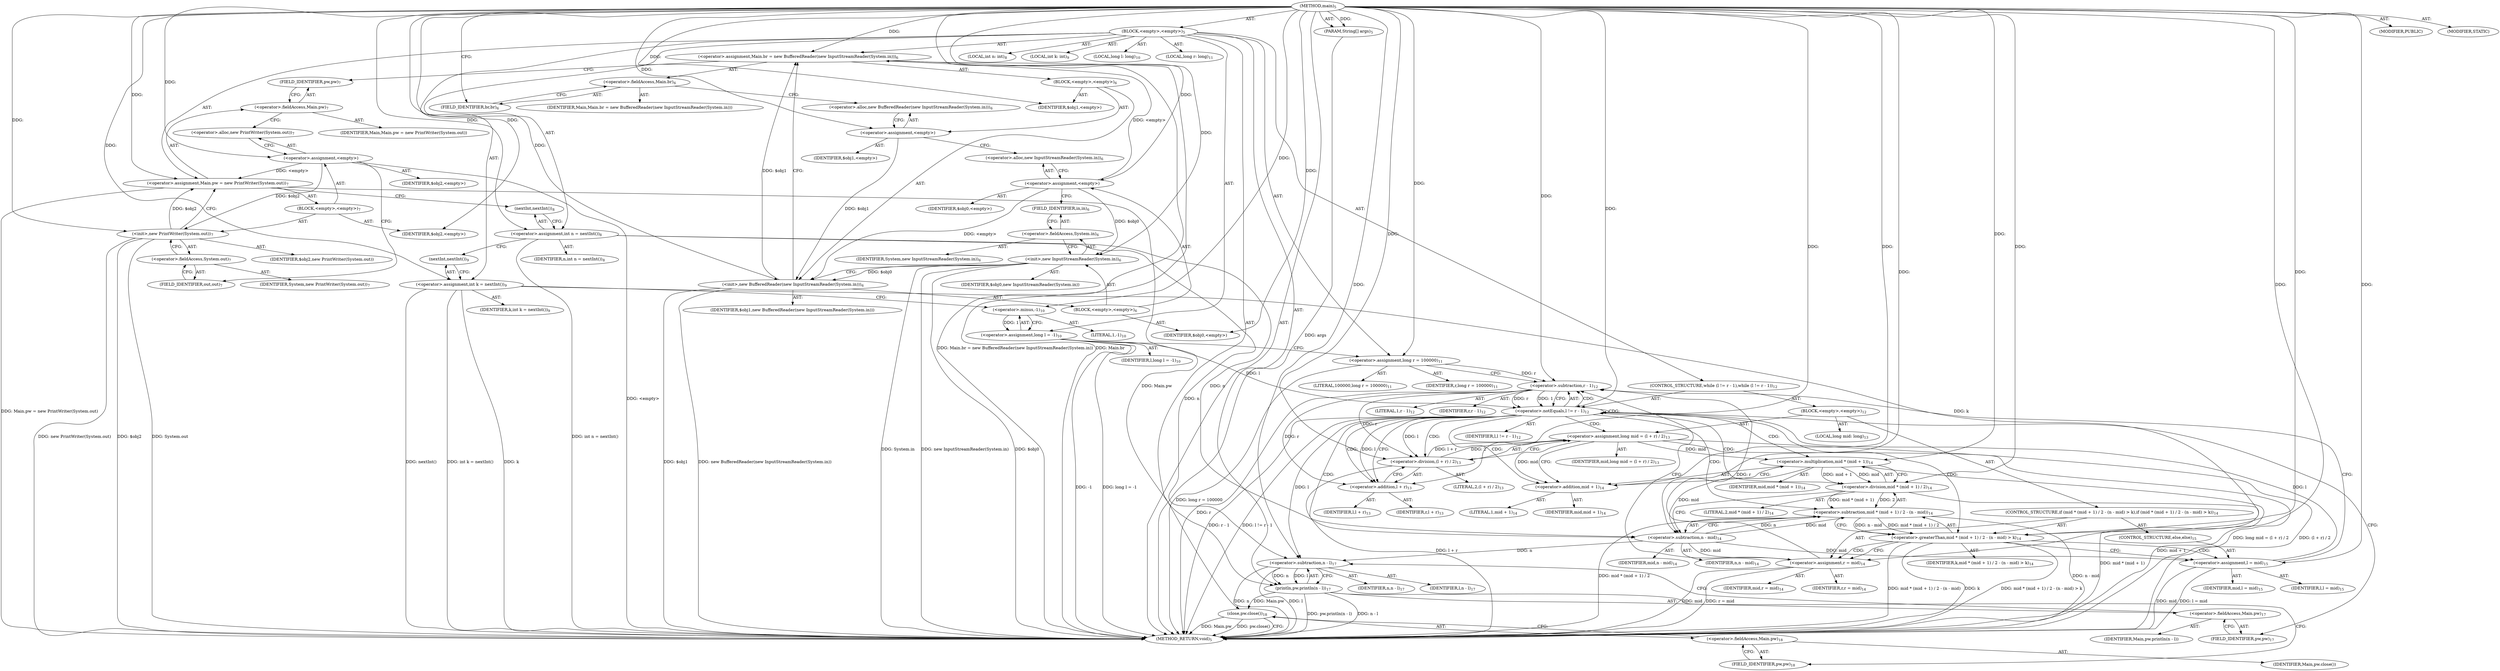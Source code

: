 digraph "main" {  
"19" [label = <(METHOD,main)<SUB>5</SUB>> ]
"20" [label = <(PARAM,String[] args)<SUB>5</SUB>> ]
"21" [label = <(BLOCK,&lt;empty&gt;,&lt;empty&gt;)<SUB>5</SUB>> ]
"22" [label = <(&lt;operator&gt;.assignment,Main.br = new BufferedReader(new InputStreamReader(System.in)))<SUB>6</SUB>> ]
"23" [label = <(&lt;operator&gt;.fieldAccess,Main.br)<SUB>6</SUB>> ]
"24" [label = <(IDENTIFIER,Main,Main.br = new BufferedReader(new InputStreamReader(System.in)))> ]
"25" [label = <(FIELD_IDENTIFIER,br,br)<SUB>6</SUB>> ]
"26" [label = <(BLOCK,&lt;empty&gt;,&lt;empty&gt;)<SUB>6</SUB>> ]
"27" [label = <(&lt;operator&gt;.assignment,&lt;empty&gt;)> ]
"28" [label = <(IDENTIFIER,$obj1,&lt;empty&gt;)> ]
"29" [label = <(&lt;operator&gt;.alloc,new BufferedReader(new InputStreamReader(System.in)))<SUB>6</SUB>> ]
"30" [label = <(&lt;init&gt;,new BufferedReader(new InputStreamReader(System.in)))<SUB>6</SUB>> ]
"31" [label = <(IDENTIFIER,$obj1,new BufferedReader(new InputStreamReader(System.in)))> ]
"32" [label = <(BLOCK,&lt;empty&gt;,&lt;empty&gt;)<SUB>6</SUB>> ]
"33" [label = <(&lt;operator&gt;.assignment,&lt;empty&gt;)> ]
"34" [label = <(IDENTIFIER,$obj0,&lt;empty&gt;)> ]
"35" [label = <(&lt;operator&gt;.alloc,new InputStreamReader(System.in))<SUB>6</SUB>> ]
"36" [label = <(&lt;init&gt;,new InputStreamReader(System.in))<SUB>6</SUB>> ]
"37" [label = <(IDENTIFIER,$obj0,new InputStreamReader(System.in))> ]
"38" [label = <(&lt;operator&gt;.fieldAccess,System.in)<SUB>6</SUB>> ]
"39" [label = <(IDENTIFIER,System,new InputStreamReader(System.in))<SUB>6</SUB>> ]
"40" [label = <(FIELD_IDENTIFIER,in,in)<SUB>6</SUB>> ]
"41" [label = <(IDENTIFIER,$obj0,&lt;empty&gt;)> ]
"42" [label = <(IDENTIFIER,$obj1,&lt;empty&gt;)> ]
"43" [label = <(&lt;operator&gt;.assignment,Main.pw = new PrintWriter(System.out))<SUB>7</SUB>> ]
"44" [label = <(&lt;operator&gt;.fieldAccess,Main.pw)<SUB>7</SUB>> ]
"45" [label = <(IDENTIFIER,Main,Main.pw = new PrintWriter(System.out))> ]
"46" [label = <(FIELD_IDENTIFIER,pw,pw)<SUB>7</SUB>> ]
"47" [label = <(BLOCK,&lt;empty&gt;,&lt;empty&gt;)<SUB>7</SUB>> ]
"48" [label = <(&lt;operator&gt;.assignment,&lt;empty&gt;)> ]
"49" [label = <(IDENTIFIER,$obj2,&lt;empty&gt;)> ]
"50" [label = <(&lt;operator&gt;.alloc,new PrintWriter(System.out))<SUB>7</SUB>> ]
"51" [label = <(&lt;init&gt;,new PrintWriter(System.out))<SUB>7</SUB>> ]
"52" [label = <(IDENTIFIER,$obj2,new PrintWriter(System.out))> ]
"53" [label = <(&lt;operator&gt;.fieldAccess,System.out)<SUB>7</SUB>> ]
"54" [label = <(IDENTIFIER,System,new PrintWriter(System.out))<SUB>7</SUB>> ]
"55" [label = <(FIELD_IDENTIFIER,out,out)<SUB>7</SUB>> ]
"56" [label = <(IDENTIFIER,$obj2,&lt;empty&gt;)> ]
"57" [label = <(LOCAL,int n: int)<SUB>8</SUB>> ]
"58" [label = <(&lt;operator&gt;.assignment,int n = nextInt())<SUB>8</SUB>> ]
"59" [label = <(IDENTIFIER,n,int n = nextInt())<SUB>8</SUB>> ]
"60" [label = <(nextInt,nextInt())<SUB>8</SUB>> ]
"61" [label = <(LOCAL,int k: int)<SUB>9</SUB>> ]
"62" [label = <(&lt;operator&gt;.assignment,int k = nextInt())<SUB>9</SUB>> ]
"63" [label = <(IDENTIFIER,k,int k = nextInt())<SUB>9</SUB>> ]
"64" [label = <(nextInt,nextInt())<SUB>9</SUB>> ]
"65" [label = <(LOCAL,long l: long)<SUB>10</SUB>> ]
"66" [label = <(&lt;operator&gt;.assignment,long l = -1)<SUB>10</SUB>> ]
"67" [label = <(IDENTIFIER,l,long l = -1)<SUB>10</SUB>> ]
"68" [label = <(&lt;operator&gt;.minus,-1)<SUB>10</SUB>> ]
"69" [label = <(LITERAL,1,-1)<SUB>10</SUB>> ]
"70" [label = <(LOCAL,long r: long)<SUB>11</SUB>> ]
"71" [label = <(&lt;operator&gt;.assignment,long r = 100000)<SUB>11</SUB>> ]
"72" [label = <(IDENTIFIER,r,long r = 100000)<SUB>11</SUB>> ]
"73" [label = <(LITERAL,100000,long r = 100000)<SUB>11</SUB>> ]
"74" [label = <(CONTROL_STRUCTURE,while (l != r - 1),while (l != r - 1))<SUB>12</SUB>> ]
"75" [label = <(&lt;operator&gt;.notEquals,l != r - 1)<SUB>12</SUB>> ]
"76" [label = <(IDENTIFIER,l,l != r - 1)<SUB>12</SUB>> ]
"77" [label = <(&lt;operator&gt;.subtraction,r - 1)<SUB>12</SUB>> ]
"78" [label = <(IDENTIFIER,r,r - 1)<SUB>12</SUB>> ]
"79" [label = <(LITERAL,1,r - 1)<SUB>12</SUB>> ]
"80" [label = <(BLOCK,&lt;empty&gt;,&lt;empty&gt;)<SUB>12</SUB>> ]
"81" [label = <(LOCAL,long mid: long)<SUB>13</SUB>> ]
"82" [label = <(&lt;operator&gt;.assignment,long mid = (l + r) / 2)<SUB>13</SUB>> ]
"83" [label = <(IDENTIFIER,mid,long mid = (l + r) / 2)<SUB>13</SUB>> ]
"84" [label = <(&lt;operator&gt;.division,(l + r) / 2)<SUB>13</SUB>> ]
"85" [label = <(&lt;operator&gt;.addition,l + r)<SUB>13</SUB>> ]
"86" [label = <(IDENTIFIER,l,l + r)<SUB>13</SUB>> ]
"87" [label = <(IDENTIFIER,r,l + r)<SUB>13</SUB>> ]
"88" [label = <(LITERAL,2,(l + r) / 2)<SUB>13</SUB>> ]
"89" [label = <(CONTROL_STRUCTURE,if (mid * (mid + 1) / 2 - (n - mid) &gt; k),if (mid * (mid + 1) / 2 - (n - mid) &gt; k))<SUB>14</SUB>> ]
"90" [label = <(&lt;operator&gt;.greaterThan,mid * (mid + 1) / 2 - (n - mid) &gt; k)<SUB>14</SUB>> ]
"91" [label = <(&lt;operator&gt;.subtraction,mid * (mid + 1) / 2 - (n - mid))<SUB>14</SUB>> ]
"92" [label = <(&lt;operator&gt;.division,mid * (mid + 1) / 2)<SUB>14</SUB>> ]
"93" [label = <(&lt;operator&gt;.multiplication,mid * (mid + 1))<SUB>14</SUB>> ]
"94" [label = <(IDENTIFIER,mid,mid * (mid + 1))<SUB>14</SUB>> ]
"95" [label = <(&lt;operator&gt;.addition,mid + 1)<SUB>14</SUB>> ]
"96" [label = <(IDENTIFIER,mid,mid + 1)<SUB>14</SUB>> ]
"97" [label = <(LITERAL,1,mid + 1)<SUB>14</SUB>> ]
"98" [label = <(LITERAL,2,mid * (mid + 1) / 2)<SUB>14</SUB>> ]
"99" [label = <(&lt;operator&gt;.subtraction,n - mid)<SUB>14</SUB>> ]
"100" [label = <(IDENTIFIER,n,n - mid)<SUB>14</SUB>> ]
"101" [label = <(IDENTIFIER,mid,n - mid)<SUB>14</SUB>> ]
"102" [label = <(IDENTIFIER,k,mid * (mid + 1) / 2 - (n - mid) &gt; k)<SUB>14</SUB>> ]
"103" [label = <(&lt;operator&gt;.assignment,r = mid)<SUB>14</SUB>> ]
"104" [label = <(IDENTIFIER,r,r = mid)<SUB>14</SUB>> ]
"105" [label = <(IDENTIFIER,mid,r = mid)<SUB>14</SUB>> ]
"106" [label = <(CONTROL_STRUCTURE,else,else)<SUB>15</SUB>> ]
"107" [label = <(&lt;operator&gt;.assignment,l = mid)<SUB>15</SUB>> ]
"108" [label = <(IDENTIFIER,l,l = mid)<SUB>15</SUB>> ]
"109" [label = <(IDENTIFIER,mid,l = mid)<SUB>15</SUB>> ]
"110" [label = <(println,pw.println(n - l))<SUB>17</SUB>> ]
"111" [label = <(&lt;operator&gt;.fieldAccess,Main.pw)<SUB>17</SUB>> ]
"112" [label = <(IDENTIFIER,Main,pw.println(n - l))> ]
"113" [label = <(FIELD_IDENTIFIER,pw,pw)<SUB>17</SUB>> ]
"114" [label = <(&lt;operator&gt;.subtraction,n - l)<SUB>17</SUB>> ]
"115" [label = <(IDENTIFIER,n,n - l)<SUB>17</SUB>> ]
"116" [label = <(IDENTIFIER,l,n - l)<SUB>17</SUB>> ]
"117" [label = <(close,pw.close())<SUB>18</SUB>> ]
"118" [label = <(&lt;operator&gt;.fieldAccess,Main.pw)<SUB>18</SUB>> ]
"119" [label = <(IDENTIFIER,Main,pw.close())> ]
"120" [label = <(FIELD_IDENTIFIER,pw,pw)<SUB>18</SUB>> ]
"121" [label = <(MODIFIER,PUBLIC)> ]
"122" [label = <(MODIFIER,STATIC)> ]
"123" [label = <(METHOD_RETURN,void)<SUB>5</SUB>> ]
  "19" -> "20"  [ label = "AST: "] 
  "19" -> "21"  [ label = "AST: "] 
  "19" -> "121"  [ label = "AST: "] 
  "19" -> "122"  [ label = "AST: "] 
  "19" -> "123"  [ label = "AST: "] 
  "21" -> "22"  [ label = "AST: "] 
  "21" -> "43"  [ label = "AST: "] 
  "21" -> "57"  [ label = "AST: "] 
  "21" -> "58"  [ label = "AST: "] 
  "21" -> "61"  [ label = "AST: "] 
  "21" -> "62"  [ label = "AST: "] 
  "21" -> "65"  [ label = "AST: "] 
  "21" -> "66"  [ label = "AST: "] 
  "21" -> "70"  [ label = "AST: "] 
  "21" -> "71"  [ label = "AST: "] 
  "21" -> "74"  [ label = "AST: "] 
  "21" -> "110"  [ label = "AST: "] 
  "21" -> "117"  [ label = "AST: "] 
  "22" -> "23"  [ label = "AST: "] 
  "22" -> "26"  [ label = "AST: "] 
  "23" -> "24"  [ label = "AST: "] 
  "23" -> "25"  [ label = "AST: "] 
  "26" -> "27"  [ label = "AST: "] 
  "26" -> "30"  [ label = "AST: "] 
  "26" -> "42"  [ label = "AST: "] 
  "27" -> "28"  [ label = "AST: "] 
  "27" -> "29"  [ label = "AST: "] 
  "30" -> "31"  [ label = "AST: "] 
  "30" -> "32"  [ label = "AST: "] 
  "32" -> "33"  [ label = "AST: "] 
  "32" -> "36"  [ label = "AST: "] 
  "32" -> "41"  [ label = "AST: "] 
  "33" -> "34"  [ label = "AST: "] 
  "33" -> "35"  [ label = "AST: "] 
  "36" -> "37"  [ label = "AST: "] 
  "36" -> "38"  [ label = "AST: "] 
  "38" -> "39"  [ label = "AST: "] 
  "38" -> "40"  [ label = "AST: "] 
  "43" -> "44"  [ label = "AST: "] 
  "43" -> "47"  [ label = "AST: "] 
  "44" -> "45"  [ label = "AST: "] 
  "44" -> "46"  [ label = "AST: "] 
  "47" -> "48"  [ label = "AST: "] 
  "47" -> "51"  [ label = "AST: "] 
  "47" -> "56"  [ label = "AST: "] 
  "48" -> "49"  [ label = "AST: "] 
  "48" -> "50"  [ label = "AST: "] 
  "51" -> "52"  [ label = "AST: "] 
  "51" -> "53"  [ label = "AST: "] 
  "53" -> "54"  [ label = "AST: "] 
  "53" -> "55"  [ label = "AST: "] 
  "58" -> "59"  [ label = "AST: "] 
  "58" -> "60"  [ label = "AST: "] 
  "62" -> "63"  [ label = "AST: "] 
  "62" -> "64"  [ label = "AST: "] 
  "66" -> "67"  [ label = "AST: "] 
  "66" -> "68"  [ label = "AST: "] 
  "68" -> "69"  [ label = "AST: "] 
  "71" -> "72"  [ label = "AST: "] 
  "71" -> "73"  [ label = "AST: "] 
  "74" -> "75"  [ label = "AST: "] 
  "74" -> "80"  [ label = "AST: "] 
  "75" -> "76"  [ label = "AST: "] 
  "75" -> "77"  [ label = "AST: "] 
  "77" -> "78"  [ label = "AST: "] 
  "77" -> "79"  [ label = "AST: "] 
  "80" -> "81"  [ label = "AST: "] 
  "80" -> "82"  [ label = "AST: "] 
  "80" -> "89"  [ label = "AST: "] 
  "82" -> "83"  [ label = "AST: "] 
  "82" -> "84"  [ label = "AST: "] 
  "84" -> "85"  [ label = "AST: "] 
  "84" -> "88"  [ label = "AST: "] 
  "85" -> "86"  [ label = "AST: "] 
  "85" -> "87"  [ label = "AST: "] 
  "89" -> "90"  [ label = "AST: "] 
  "89" -> "103"  [ label = "AST: "] 
  "89" -> "106"  [ label = "AST: "] 
  "90" -> "91"  [ label = "AST: "] 
  "90" -> "102"  [ label = "AST: "] 
  "91" -> "92"  [ label = "AST: "] 
  "91" -> "99"  [ label = "AST: "] 
  "92" -> "93"  [ label = "AST: "] 
  "92" -> "98"  [ label = "AST: "] 
  "93" -> "94"  [ label = "AST: "] 
  "93" -> "95"  [ label = "AST: "] 
  "95" -> "96"  [ label = "AST: "] 
  "95" -> "97"  [ label = "AST: "] 
  "99" -> "100"  [ label = "AST: "] 
  "99" -> "101"  [ label = "AST: "] 
  "103" -> "104"  [ label = "AST: "] 
  "103" -> "105"  [ label = "AST: "] 
  "106" -> "107"  [ label = "AST: "] 
  "107" -> "108"  [ label = "AST: "] 
  "107" -> "109"  [ label = "AST: "] 
  "110" -> "111"  [ label = "AST: "] 
  "110" -> "114"  [ label = "AST: "] 
  "111" -> "112"  [ label = "AST: "] 
  "111" -> "113"  [ label = "AST: "] 
  "114" -> "115"  [ label = "AST: "] 
  "114" -> "116"  [ label = "AST: "] 
  "117" -> "118"  [ label = "AST: "] 
  "118" -> "119"  [ label = "AST: "] 
  "118" -> "120"  [ label = "AST: "] 
  "22" -> "46"  [ label = "CFG: "] 
  "43" -> "60"  [ label = "CFG: "] 
  "58" -> "64"  [ label = "CFG: "] 
  "62" -> "68"  [ label = "CFG: "] 
  "66" -> "71"  [ label = "CFG: "] 
  "71" -> "77"  [ label = "CFG: "] 
  "110" -> "120"  [ label = "CFG: "] 
  "117" -> "123"  [ label = "CFG: "] 
  "23" -> "29"  [ label = "CFG: "] 
  "44" -> "50"  [ label = "CFG: "] 
  "60" -> "58"  [ label = "CFG: "] 
  "64" -> "62"  [ label = "CFG: "] 
  "68" -> "66"  [ label = "CFG: "] 
  "75" -> "85"  [ label = "CFG: "] 
  "75" -> "113"  [ label = "CFG: "] 
  "111" -> "114"  [ label = "CFG: "] 
  "114" -> "110"  [ label = "CFG: "] 
  "118" -> "117"  [ label = "CFG: "] 
  "25" -> "23"  [ label = "CFG: "] 
  "27" -> "35"  [ label = "CFG: "] 
  "30" -> "22"  [ label = "CFG: "] 
  "46" -> "44"  [ label = "CFG: "] 
  "48" -> "55"  [ label = "CFG: "] 
  "51" -> "43"  [ label = "CFG: "] 
  "77" -> "75"  [ label = "CFG: "] 
  "82" -> "95"  [ label = "CFG: "] 
  "113" -> "111"  [ label = "CFG: "] 
  "120" -> "118"  [ label = "CFG: "] 
  "29" -> "27"  [ label = "CFG: "] 
  "50" -> "48"  [ label = "CFG: "] 
  "53" -> "51"  [ label = "CFG: "] 
  "84" -> "82"  [ label = "CFG: "] 
  "90" -> "103"  [ label = "CFG: "] 
  "90" -> "107"  [ label = "CFG: "] 
  "103" -> "77"  [ label = "CFG: "] 
  "33" -> "40"  [ label = "CFG: "] 
  "36" -> "30"  [ label = "CFG: "] 
  "55" -> "53"  [ label = "CFG: "] 
  "85" -> "84"  [ label = "CFG: "] 
  "91" -> "90"  [ label = "CFG: "] 
  "107" -> "77"  [ label = "CFG: "] 
  "35" -> "33"  [ label = "CFG: "] 
  "38" -> "36"  [ label = "CFG: "] 
  "92" -> "99"  [ label = "CFG: "] 
  "99" -> "91"  [ label = "CFG: "] 
  "40" -> "38"  [ label = "CFG: "] 
  "93" -> "92"  [ label = "CFG: "] 
  "95" -> "93"  [ label = "CFG: "] 
  "19" -> "25"  [ label = "CFG: "] 
  "20" -> "123"  [ label = "DDG: args"] 
  "22" -> "123"  [ label = "DDG: Main.br"] 
  "30" -> "123"  [ label = "DDG: $obj1"] 
  "36" -> "123"  [ label = "DDG: $obj0"] 
  "36" -> "123"  [ label = "DDG: System.in"] 
  "36" -> "123"  [ label = "DDG: new InputStreamReader(System.in)"] 
  "30" -> "123"  [ label = "DDG: new BufferedReader(new InputStreamReader(System.in))"] 
  "22" -> "123"  [ label = "DDG: Main.br = new BufferedReader(new InputStreamReader(System.in))"] 
  "48" -> "123"  [ label = "DDG: &lt;empty&gt;"] 
  "51" -> "123"  [ label = "DDG: $obj2"] 
  "51" -> "123"  [ label = "DDG: System.out"] 
  "51" -> "123"  [ label = "DDG: new PrintWriter(System.out)"] 
  "43" -> "123"  [ label = "DDG: Main.pw = new PrintWriter(System.out)"] 
  "58" -> "123"  [ label = "DDG: int n = nextInt()"] 
  "62" -> "123"  [ label = "DDG: k"] 
  "62" -> "123"  [ label = "DDG: nextInt()"] 
  "62" -> "123"  [ label = "DDG: int k = nextInt()"] 
  "66" -> "123"  [ label = "DDG: -1"] 
  "66" -> "123"  [ label = "DDG: long l = -1"] 
  "71" -> "123"  [ label = "DDG: long r = 100000"] 
  "77" -> "123"  [ label = "DDG: r"] 
  "75" -> "123"  [ label = "DDG: r - 1"] 
  "75" -> "123"  [ label = "DDG: l != r - 1"] 
  "114" -> "123"  [ label = "DDG: n"] 
  "114" -> "123"  [ label = "DDG: l"] 
  "110" -> "123"  [ label = "DDG: n - l"] 
  "110" -> "123"  [ label = "DDG: pw.println(n - l)"] 
  "117" -> "123"  [ label = "DDG: Main.pw"] 
  "117" -> "123"  [ label = "DDG: pw.close()"] 
  "84" -> "123"  [ label = "DDG: l + r"] 
  "82" -> "123"  [ label = "DDG: (l + r) / 2"] 
  "82" -> "123"  [ label = "DDG: long mid = (l + r) / 2"] 
  "93" -> "123"  [ label = "DDG: mid + 1"] 
  "92" -> "123"  [ label = "DDG: mid * (mid + 1)"] 
  "91" -> "123"  [ label = "DDG: mid * (mid + 1) / 2"] 
  "91" -> "123"  [ label = "DDG: n - mid"] 
  "90" -> "123"  [ label = "DDG: mid * (mid + 1) / 2 - (n - mid)"] 
  "90" -> "123"  [ label = "DDG: k"] 
  "90" -> "123"  [ label = "DDG: mid * (mid + 1) / 2 - (n - mid) &gt; k"] 
  "107" -> "123"  [ label = "DDG: mid"] 
  "107" -> "123"  [ label = "DDG: l = mid"] 
  "103" -> "123"  [ label = "DDG: mid"] 
  "103" -> "123"  [ label = "DDG: r = mid"] 
  "19" -> "20"  [ label = "DDG: "] 
  "33" -> "22"  [ label = "DDG: &lt;empty&gt;"] 
  "30" -> "22"  [ label = "DDG: $obj1"] 
  "19" -> "22"  [ label = "DDG: "] 
  "48" -> "43"  [ label = "DDG: &lt;empty&gt;"] 
  "51" -> "43"  [ label = "DDG: $obj2"] 
  "19" -> "43"  [ label = "DDG: "] 
  "19" -> "58"  [ label = "DDG: "] 
  "19" -> "62"  [ label = "DDG: "] 
  "68" -> "66"  [ label = "DDG: 1"] 
  "19" -> "71"  [ label = "DDG: "] 
  "43" -> "110"  [ label = "DDG: Main.pw"] 
  "114" -> "110"  [ label = "DDG: n"] 
  "114" -> "110"  [ label = "DDG: l"] 
  "110" -> "117"  [ label = "DDG: Main.pw"] 
  "19" -> "27"  [ label = "DDG: "] 
  "19" -> "42"  [ label = "DDG: "] 
  "19" -> "48"  [ label = "DDG: "] 
  "19" -> "56"  [ label = "DDG: "] 
  "19" -> "68"  [ label = "DDG: "] 
  "66" -> "75"  [ label = "DDG: l"] 
  "107" -> "75"  [ label = "DDG: l"] 
  "19" -> "75"  [ label = "DDG: "] 
  "77" -> "75"  [ label = "DDG: r"] 
  "77" -> "75"  [ label = "DDG: 1"] 
  "84" -> "82"  [ label = "DDG: l + r"] 
  "84" -> "82"  [ label = "DDG: 2"] 
  "58" -> "114"  [ label = "DDG: n"] 
  "99" -> "114"  [ label = "DDG: n"] 
  "19" -> "114"  [ label = "DDG: "] 
  "75" -> "114"  [ label = "DDG: l"] 
  "27" -> "30"  [ label = "DDG: $obj1"] 
  "19" -> "30"  [ label = "DDG: "] 
  "33" -> "30"  [ label = "DDG: &lt;empty&gt;"] 
  "36" -> "30"  [ label = "DDG: $obj0"] 
  "48" -> "51"  [ label = "DDG: $obj2"] 
  "19" -> "51"  [ label = "DDG: "] 
  "71" -> "77"  [ label = "DDG: r"] 
  "103" -> "77"  [ label = "DDG: r"] 
  "19" -> "77"  [ label = "DDG: "] 
  "99" -> "103"  [ label = "DDG: mid"] 
  "19" -> "103"  [ label = "DDG: "] 
  "19" -> "33"  [ label = "DDG: "] 
  "19" -> "41"  [ label = "DDG: "] 
  "75" -> "84"  [ label = "DDG: l"] 
  "19" -> "84"  [ label = "DDG: "] 
  "77" -> "84"  [ label = "DDG: r"] 
  "91" -> "90"  [ label = "DDG: mid * (mid + 1) / 2"] 
  "91" -> "90"  [ label = "DDG: n - mid"] 
  "62" -> "90"  [ label = "DDG: k"] 
  "19" -> "90"  [ label = "DDG: "] 
  "99" -> "107"  [ label = "DDG: mid"] 
  "19" -> "107"  [ label = "DDG: "] 
  "33" -> "36"  [ label = "DDG: $obj0"] 
  "19" -> "36"  [ label = "DDG: "] 
  "75" -> "85"  [ label = "DDG: l"] 
  "19" -> "85"  [ label = "DDG: "] 
  "77" -> "85"  [ label = "DDG: r"] 
  "92" -> "91"  [ label = "DDG: mid * (mid + 1)"] 
  "92" -> "91"  [ label = "DDG: 2"] 
  "99" -> "91"  [ label = "DDG: n"] 
  "99" -> "91"  [ label = "DDG: mid"] 
  "93" -> "92"  [ label = "DDG: mid"] 
  "93" -> "92"  [ label = "DDG: mid + 1"] 
  "19" -> "92"  [ label = "DDG: "] 
  "58" -> "99"  [ label = "DDG: n"] 
  "19" -> "99"  [ label = "DDG: "] 
  "93" -> "99"  [ label = "DDG: mid"] 
  "19" -> "93"  [ label = "DDG: "] 
  "82" -> "93"  [ label = "DDG: mid"] 
  "82" -> "95"  [ label = "DDG: mid"] 
  "19" -> "95"  [ label = "DDG: "] 
  "75" -> "77"  [ label = "CDG: "] 
  "75" -> "75"  [ label = "CDG: "] 
  "75" -> "99"  [ label = "CDG: "] 
  "75" -> "84"  [ label = "CDG: "] 
  "75" -> "85"  [ label = "CDG: "] 
  "75" -> "95"  [ label = "CDG: "] 
  "75" -> "92"  [ label = "CDG: "] 
  "75" -> "91"  [ label = "CDG: "] 
  "75" -> "82"  [ label = "CDG: "] 
  "75" -> "93"  [ label = "CDG: "] 
  "75" -> "90"  [ label = "CDG: "] 
  "90" -> "107"  [ label = "CDG: "] 
  "90" -> "103"  [ label = "CDG: "] 
}
